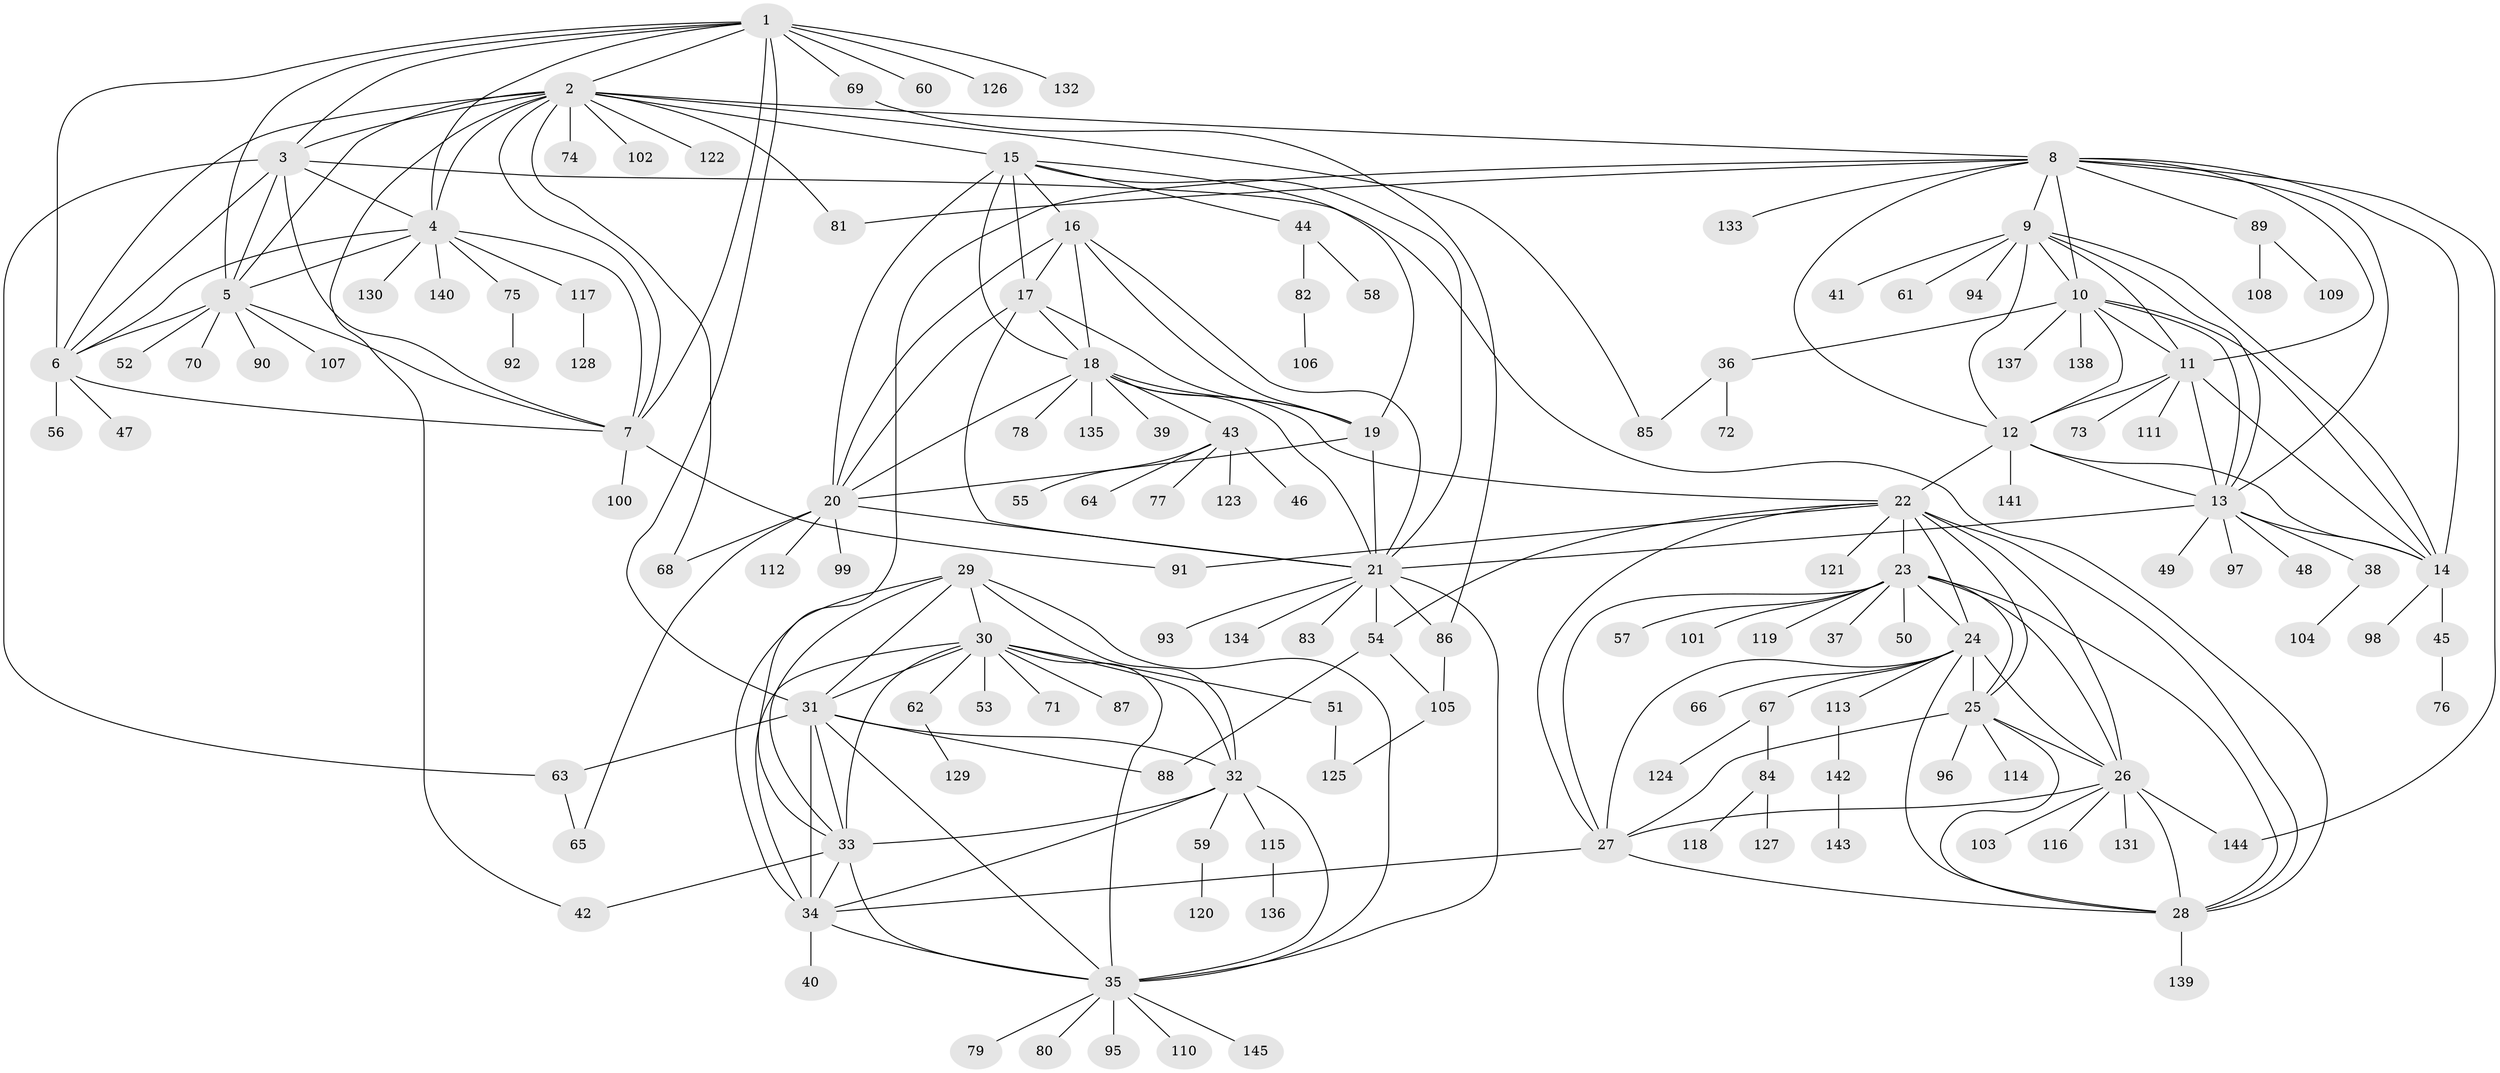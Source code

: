 // coarse degree distribution, {9: 0.04597701149425287, 12: 0.011494252873563218, 8: 0.034482758620689655, 7: 0.022988505747126436, 6: 0.08045977011494253, 10: 0.022988505747126436, 14: 0.011494252873563218, 5: 0.011494252873563218, 2: 0.11494252873563218, 19: 0.011494252873563218, 1: 0.6091954022988506, 3: 0.011494252873563218, 4: 0.011494252873563218}
// Generated by graph-tools (version 1.1) at 2025/19/03/04/25 18:19:40]
// undirected, 145 vertices, 238 edges
graph export_dot {
graph [start="1"]
  node [color=gray90,style=filled];
  1;
  2;
  3;
  4;
  5;
  6;
  7;
  8;
  9;
  10;
  11;
  12;
  13;
  14;
  15;
  16;
  17;
  18;
  19;
  20;
  21;
  22;
  23;
  24;
  25;
  26;
  27;
  28;
  29;
  30;
  31;
  32;
  33;
  34;
  35;
  36;
  37;
  38;
  39;
  40;
  41;
  42;
  43;
  44;
  45;
  46;
  47;
  48;
  49;
  50;
  51;
  52;
  53;
  54;
  55;
  56;
  57;
  58;
  59;
  60;
  61;
  62;
  63;
  64;
  65;
  66;
  67;
  68;
  69;
  70;
  71;
  72;
  73;
  74;
  75;
  76;
  77;
  78;
  79;
  80;
  81;
  82;
  83;
  84;
  85;
  86;
  87;
  88;
  89;
  90;
  91;
  92;
  93;
  94;
  95;
  96;
  97;
  98;
  99;
  100;
  101;
  102;
  103;
  104;
  105;
  106;
  107;
  108;
  109;
  110;
  111;
  112;
  113;
  114;
  115;
  116;
  117;
  118;
  119;
  120;
  121;
  122;
  123;
  124;
  125;
  126;
  127;
  128;
  129;
  130;
  131;
  132;
  133;
  134;
  135;
  136;
  137;
  138;
  139;
  140;
  141;
  142;
  143;
  144;
  145;
  1 -- 2;
  1 -- 3;
  1 -- 4;
  1 -- 5;
  1 -- 6;
  1 -- 7;
  1 -- 31;
  1 -- 60;
  1 -- 69;
  1 -- 126;
  1 -- 132;
  2 -- 3;
  2 -- 4;
  2 -- 5;
  2 -- 6;
  2 -- 7;
  2 -- 8;
  2 -- 15;
  2 -- 42;
  2 -- 68;
  2 -- 74;
  2 -- 81;
  2 -- 85;
  2 -- 102;
  2 -- 122;
  3 -- 4;
  3 -- 5;
  3 -- 6;
  3 -- 7;
  3 -- 28;
  3 -- 63;
  4 -- 5;
  4 -- 6;
  4 -- 7;
  4 -- 75;
  4 -- 117;
  4 -- 130;
  4 -- 140;
  5 -- 6;
  5 -- 7;
  5 -- 52;
  5 -- 70;
  5 -- 90;
  5 -- 107;
  6 -- 7;
  6 -- 47;
  6 -- 56;
  7 -- 91;
  7 -- 100;
  8 -- 9;
  8 -- 10;
  8 -- 11;
  8 -- 12;
  8 -- 13;
  8 -- 14;
  8 -- 33;
  8 -- 81;
  8 -- 89;
  8 -- 133;
  8 -- 144;
  9 -- 10;
  9 -- 11;
  9 -- 12;
  9 -- 13;
  9 -- 14;
  9 -- 41;
  9 -- 61;
  9 -- 94;
  10 -- 11;
  10 -- 12;
  10 -- 13;
  10 -- 14;
  10 -- 36;
  10 -- 137;
  10 -- 138;
  11 -- 12;
  11 -- 13;
  11 -- 14;
  11 -- 73;
  11 -- 111;
  12 -- 13;
  12 -- 14;
  12 -- 22;
  12 -- 141;
  13 -- 14;
  13 -- 21;
  13 -- 38;
  13 -- 48;
  13 -- 49;
  13 -- 97;
  14 -- 45;
  14 -- 98;
  15 -- 16;
  15 -- 17;
  15 -- 18;
  15 -- 19;
  15 -- 20;
  15 -- 21;
  15 -- 44;
  16 -- 17;
  16 -- 18;
  16 -- 19;
  16 -- 20;
  16 -- 21;
  17 -- 18;
  17 -- 19;
  17 -- 20;
  17 -- 21;
  18 -- 19;
  18 -- 20;
  18 -- 21;
  18 -- 22;
  18 -- 39;
  18 -- 43;
  18 -- 78;
  18 -- 135;
  19 -- 20;
  19 -- 21;
  20 -- 21;
  20 -- 65;
  20 -- 68;
  20 -- 99;
  20 -- 112;
  21 -- 35;
  21 -- 54;
  21 -- 83;
  21 -- 86;
  21 -- 93;
  21 -- 134;
  22 -- 23;
  22 -- 24;
  22 -- 25;
  22 -- 26;
  22 -- 27;
  22 -- 28;
  22 -- 54;
  22 -- 91;
  22 -- 121;
  23 -- 24;
  23 -- 25;
  23 -- 26;
  23 -- 27;
  23 -- 28;
  23 -- 37;
  23 -- 50;
  23 -- 57;
  23 -- 101;
  23 -- 119;
  24 -- 25;
  24 -- 26;
  24 -- 27;
  24 -- 28;
  24 -- 66;
  24 -- 67;
  24 -- 113;
  25 -- 26;
  25 -- 27;
  25 -- 28;
  25 -- 96;
  25 -- 114;
  26 -- 27;
  26 -- 28;
  26 -- 103;
  26 -- 116;
  26 -- 131;
  26 -- 144;
  27 -- 28;
  27 -- 34;
  28 -- 139;
  29 -- 30;
  29 -- 31;
  29 -- 32;
  29 -- 33;
  29 -- 34;
  29 -- 35;
  30 -- 31;
  30 -- 32;
  30 -- 33;
  30 -- 34;
  30 -- 35;
  30 -- 51;
  30 -- 53;
  30 -- 62;
  30 -- 71;
  30 -- 87;
  31 -- 32;
  31 -- 33;
  31 -- 34;
  31 -- 35;
  31 -- 63;
  31 -- 88;
  32 -- 33;
  32 -- 34;
  32 -- 35;
  32 -- 59;
  32 -- 115;
  33 -- 34;
  33 -- 35;
  33 -- 42;
  34 -- 35;
  34 -- 40;
  35 -- 79;
  35 -- 80;
  35 -- 95;
  35 -- 110;
  35 -- 145;
  36 -- 72;
  36 -- 85;
  38 -- 104;
  43 -- 46;
  43 -- 55;
  43 -- 64;
  43 -- 77;
  43 -- 123;
  44 -- 58;
  44 -- 82;
  45 -- 76;
  51 -- 125;
  54 -- 88;
  54 -- 105;
  59 -- 120;
  62 -- 129;
  63 -- 65;
  67 -- 84;
  67 -- 124;
  69 -- 86;
  75 -- 92;
  82 -- 106;
  84 -- 118;
  84 -- 127;
  86 -- 105;
  89 -- 108;
  89 -- 109;
  105 -- 125;
  113 -- 142;
  115 -- 136;
  117 -- 128;
  142 -- 143;
}
